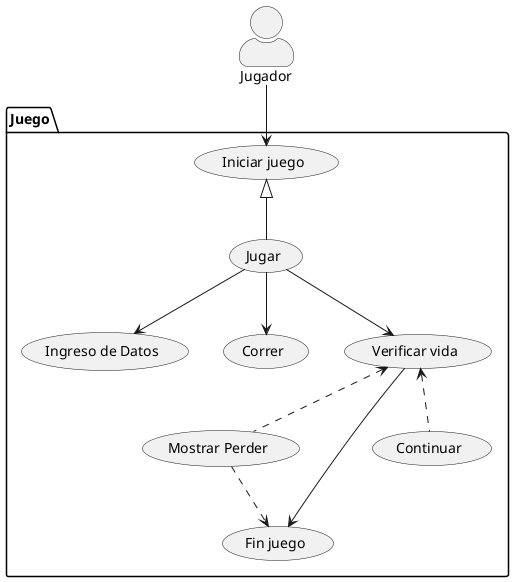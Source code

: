 @startuml

skinparam actorStyle awesome

Jugador as player

Package Juego {
    usecase "Iniciar juego" as 1
    usecase "Jugar" as 2
    usecase "Ingreso de Datos" as 3
    usecase "Correr" as 4
    usecase "Verificar vida" as 5
    usecase "Mostrar Perder" as 6
    usecase "Fin juego" as 7
    usecase "Continuar" as 8
}
player --> 1
1 <|-- 2
2 --> 3
2 --> 4
2 --> 5
5 <.. 6
5 <.. 8
6 ..> 7
5 --> 7

@enduml